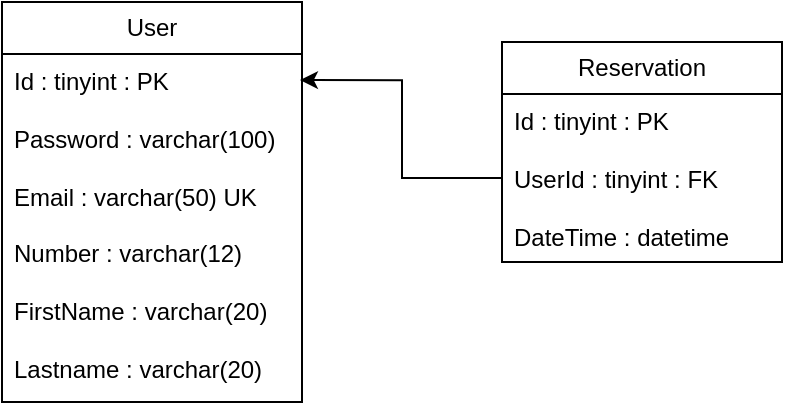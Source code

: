 <mxfile version="21.7.5" type="device">
  <diagram name="Page-1" id="2g-C7YC79J_KoNVsVvH5">
    <mxGraphModel dx="1674" dy="750" grid="1" gridSize="10" guides="1" tooltips="1" connect="1" arrows="1" fold="1" page="1" pageScale="1" pageWidth="827" pageHeight="1169" math="0" shadow="0">
      <root>
        <mxCell id="0" />
        <mxCell id="1" parent="0" />
        <mxCell id="dzmxft2GeK-ZVEtX1MlG-1" value="User" style="swimlane;fontStyle=0;childLayout=stackLayout;horizontal=1;startSize=26;fillColor=none;horizontalStack=0;resizeParent=1;resizeParentMax=0;resizeLast=0;collapsible=1;marginBottom=0;whiteSpace=wrap;html=1;" vertex="1" parent="1">
          <mxGeometry x="80" y="150" width="150" height="200" as="geometry" />
        </mxCell>
        <mxCell id="dzmxft2GeK-ZVEtX1MlG-2" value="Id : tinyint : PK&lt;br&gt;&lt;br&gt;Password : varchar(100)&lt;br&gt;&lt;br&gt;Email : varchar(50) UK&lt;br&gt;&lt;br&gt;Number : varchar(12)&lt;br&gt;&lt;br&gt;FirstName : varchar(20)&lt;br&gt;&lt;br&gt;Lastname : varchar(20)" style="text;strokeColor=none;fillColor=none;align=left;verticalAlign=top;spacingLeft=4;spacingRight=4;overflow=hidden;rotatable=0;points=[[0,0.5],[1,0.5]];portConstraint=eastwest;whiteSpace=wrap;html=1;" vertex="1" parent="dzmxft2GeK-ZVEtX1MlG-1">
          <mxGeometry y="26" width="150" height="174" as="geometry" />
        </mxCell>
        <mxCell id="dzmxft2GeK-ZVEtX1MlG-5" value="Reservation" style="swimlane;fontStyle=0;childLayout=stackLayout;horizontal=1;startSize=26;fillColor=none;horizontalStack=0;resizeParent=1;resizeParentMax=0;resizeLast=0;collapsible=1;marginBottom=0;whiteSpace=wrap;html=1;" vertex="1" parent="1">
          <mxGeometry x="330" y="170" width="140" height="110" as="geometry">
            <mxRectangle x="330" y="170" width="100" height="30" as="alternateBounds" />
          </mxGeometry>
        </mxCell>
        <mxCell id="dzmxft2GeK-ZVEtX1MlG-6" value="Id : tinyint : PK&lt;br style=&quot;border-color: var(--border-color);&quot;&gt;&lt;br style=&quot;border-color: var(--border-color);&quot;&gt;UserId : tinyint : FK&lt;br&gt;&lt;br&gt;DateTime : datetime" style="text;strokeColor=none;fillColor=none;align=left;verticalAlign=top;spacingLeft=4;spacingRight=4;overflow=hidden;rotatable=0;points=[[0,0.5],[1,0.5]];portConstraint=eastwest;whiteSpace=wrap;html=1;" vertex="1" parent="dzmxft2GeK-ZVEtX1MlG-5">
          <mxGeometry y="26" width="140" height="84" as="geometry" />
        </mxCell>
        <mxCell id="dzmxft2GeK-ZVEtX1MlG-9" style="edgeStyle=orthogonalEdgeStyle;rounded=0;orthogonalLoop=1;jettySize=auto;html=1;entryX=0.993;entryY=0.075;entryDx=0;entryDy=0;entryPerimeter=0;" edge="1" parent="1" source="dzmxft2GeK-ZVEtX1MlG-6" target="dzmxft2GeK-ZVEtX1MlG-2">
          <mxGeometry relative="1" as="geometry" />
        </mxCell>
      </root>
    </mxGraphModel>
  </diagram>
</mxfile>
